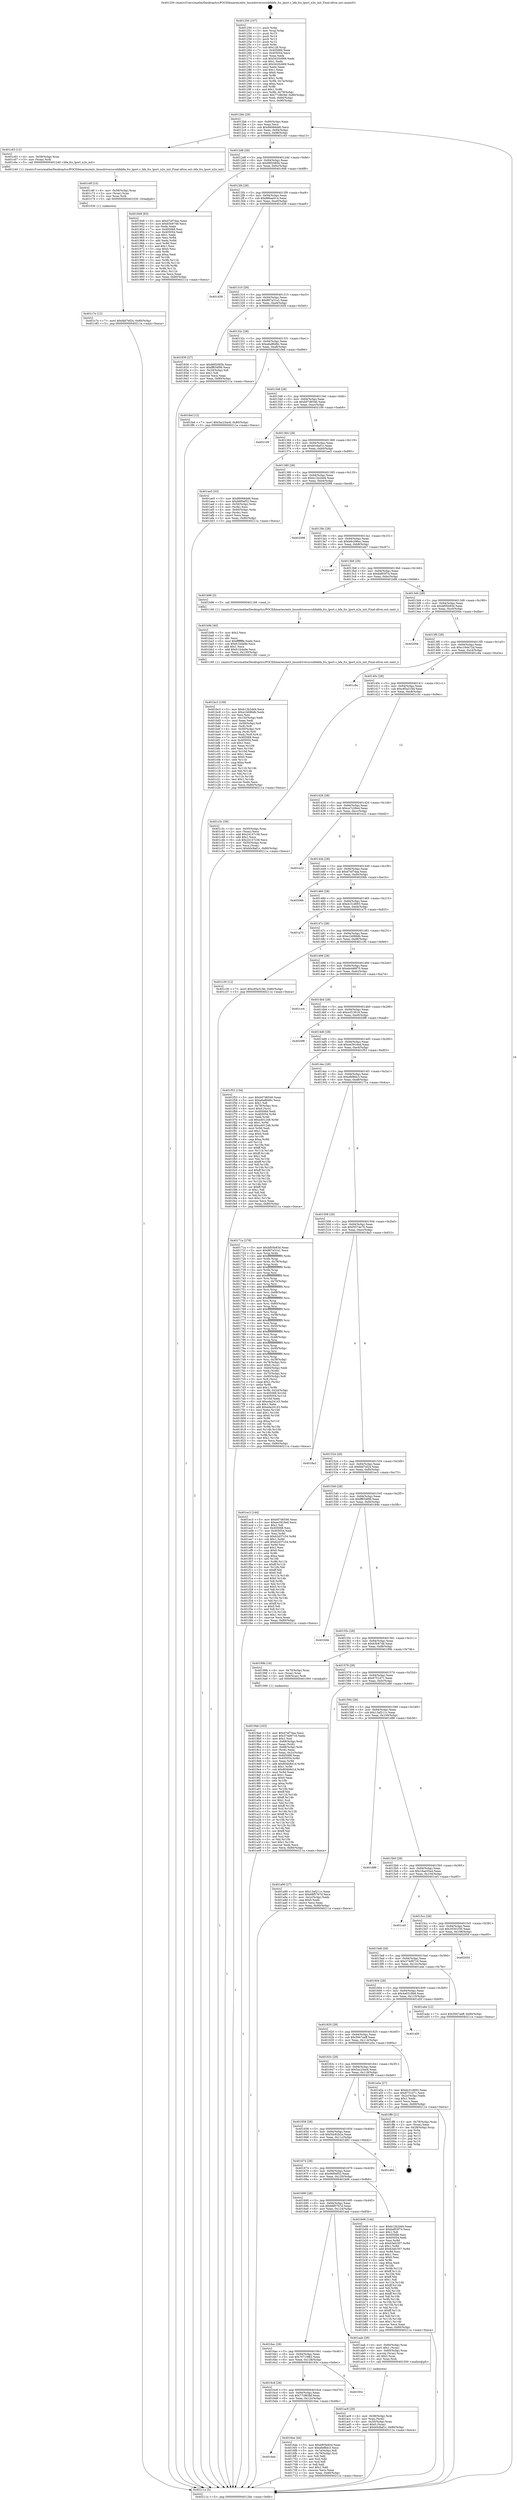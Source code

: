 digraph "0x401250" {
  label = "0x401250 (/mnt/c/Users/mathe/Desktop/tcc/POCII/binaries/extr_linuxdriversscsibfabfa_fcs_lport.c_bfa_fcs_lport_n2n_init_Final-ollvm.out::main(0))"
  labelloc = "t"
  node[shape=record]

  Entry [label="",width=0.3,height=0.3,shape=circle,fillcolor=black,style=filled]
  "0x4012bb" [label="{
     0x4012bb [29]\l
     | [instrs]\l
     &nbsp;&nbsp;0x4012bb \<+3\>: mov -0x80(%rbp),%eax\l
     &nbsp;&nbsp;0x4012be \<+2\>: mov %eax,%ecx\l
     &nbsp;&nbsp;0x4012c0 \<+6\>: sub $0x86066dd6,%ecx\l
     &nbsp;&nbsp;0x4012c6 \<+6\>: mov %eax,-0x94(%rbp)\l
     &nbsp;&nbsp;0x4012cc \<+6\>: mov %ecx,-0x98(%rbp)\l
     &nbsp;&nbsp;0x4012d2 \<+6\>: je 0000000000401c63 \<main+0xa13\>\l
  }"]
  "0x401c63" [label="{
     0x401c63 [12]\l
     | [instrs]\l
     &nbsp;&nbsp;0x401c63 \<+4\>: mov -0x58(%rbp),%rax\l
     &nbsp;&nbsp;0x401c67 \<+3\>: mov (%rax),%rdi\l
     &nbsp;&nbsp;0x401c6a \<+5\>: call 0000000000401240 \<bfa_fcs_lport_n2n_init\>\l
     | [calls]\l
     &nbsp;&nbsp;0x401240 \{1\} (/mnt/c/Users/mathe/Desktop/tcc/POCII/binaries/extr_linuxdriversscsibfabfa_fcs_lport.c_bfa_fcs_lport_n2n_init_Final-ollvm.out::bfa_fcs_lport_n2n_init)\l
  }"]
  "0x4012d8" [label="{
     0x4012d8 [28]\l
     | [instrs]\l
     &nbsp;&nbsp;0x4012d8 \<+5\>: jmp 00000000004012dd \<main+0x8d\>\l
     &nbsp;&nbsp;0x4012dd \<+6\>: mov -0x94(%rbp),%eax\l
     &nbsp;&nbsp;0x4012e3 \<+5\>: sub $0x86f2085b,%eax\l
     &nbsp;&nbsp;0x4012e8 \<+6\>: mov %eax,-0x9c(%rbp)\l
     &nbsp;&nbsp;0x4012ee \<+6\>: je 0000000000401948 \<main+0x6f8\>\l
  }"]
  Exit [label="",width=0.3,height=0.3,shape=circle,fillcolor=black,style=filled,peripheries=2]
  "0x401948" [label="{
     0x401948 [83]\l
     | [instrs]\l
     &nbsp;&nbsp;0x401948 \<+5\>: mov $0xd7ef74aa,%eax\l
     &nbsp;&nbsp;0x40194d \<+5\>: mov $0x65b9748,%ecx\l
     &nbsp;&nbsp;0x401952 \<+2\>: xor %edx,%edx\l
     &nbsp;&nbsp;0x401954 \<+7\>: mov 0x405068,%esi\l
     &nbsp;&nbsp;0x40195b \<+7\>: mov 0x405054,%edi\l
     &nbsp;&nbsp;0x401962 \<+3\>: sub $0x1,%edx\l
     &nbsp;&nbsp;0x401965 \<+3\>: mov %esi,%r8d\l
     &nbsp;&nbsp;0x401968 \<+3\>: add %edx,%r8d\l
     &nbsp;&nbsp;0x40196b \<+4\>: imul %r8d,%esi\l
     &nbsp;&nbsp;0x40196f \<+3\>: and $0x1,%esi\l
     &nbsp;&nbsp;0x401972 \<+3\>: cmp $0x0,%esi\l
     &nbsp;&nbsp;0x401975 \<+4\>: sete %r9b\l
     &nbsp;&nbsp;0x401979 \<+3\>: cmp $0xa,%edi\l
     &nbsp;&nbsp;0x40197c \<+4\>: setl %r10b\l
     &nbsp;&nbsp;0x401980 \<+3\>: mov %r9b,%r11b\l
     &nbsp;&nbsp;0x401983 \<+3\>: and %r10b,%r11b\l
     &nbsp;&nbsp;0x401986 \<+3\>: xor %r10b,%r9b\l
     &nbsp;&nbsp;0x401989 \<+3\>: or %r9b,%r11b\l
     &nbsp;&nbsp;0x40198c \<+4\>: test $0x1,%r11b\l
     &nbsp;&nbsp;0x401990 \<+3\>: cmovne %ecx,%eax\l
     &nbsp;&nbsp;0x401993 \<+3\>: mov %eax,-0x80(%rbp)\l
     &nbsp;&nbsp;0x401996 \<+5\>: jmp 000000000040211a \<main+0xeca\>\l
  }"]
  "0x4012f4" [label="{
     0x4012f4 [28]\l
     | [instrs]\l
     &nbsp;&nbsp;0x4012f4 \<+5\>: jmp 00000000004012f9 \<main+0xa9\>\l
     &nbsp;&nbsp;0x4012f9 \<+6\>: mov -0x94(%rbp),%eax\l
     &nbsp;&nbsp;0x4012ff \<+5\>: sub $0x886ae014,%eax\l
     &nbsp;&nbsp;0x401304 \<+6\>: mov %eax,-0xa0(%rbp)\l
     &nbsp;&nbsp;0x40130a \<+6\>: je 0000000000401d38 \<main+0xae8\>\l
  }"]
  "0x401c7e" [label="{
     0x401c7e [12]\l
     | [instrs]\l
     &nbsp;&nbsp;0x401c7e \<+7\>: movl $0xfdd7ef24,-0x80(%rbp)\l
     &nbsp;&nbsp;0x401c85 \<+5\>: jmp 000000000040211a \<main+0xeca\>\l
  }"]
  "0x401d38" [label="{
     0x401d38\l
  }", style=dashed]
  "0x401310" [label="{
     0x401310 [28]\l
     | [instrs]\l
     &nbsp;&nbsp;0x401310 \<+5\>: jmp 0000000000401315 \<main+0xc5\>\l
     &nbsp;&nbsp;0x401315 \<+6\>: mov -0x94(%rbp),%eax\l
     &nbsp;&nbsp;0x40131b \<+5\>: sub $0x887a31a1,%eax\l
     &nbsp;&nbsp;0x401320 \<+6\>: mov %eax,-0xa4(%rbp)\l
     &nbsp;&nbsp;0x401326 \<+6\>: je 0000000000401830 \<main+0x5e0\>\l
  }"]
  "0x401c6f" [label="{
     0x401c6f [15]\l
     | [instrs]\l
     &nbsp;&nbsp;0x401c6f \<+4\>: mov -0x58(%rbp),%rax\l
     &nbsp;&nbsp;0x401c73 \<+3\>: mov (%rax),%rax\l
     &nbsp;&nbsp;0x401c76 \<+3\>: mov %rax,%rdi\l
     &nbsp;&nbsp;0x401c79 \<+5\>: call 0000000000401030 \<free@plt\>\l
     | [calls]\l
     &nbsp;&nbsp;0x401030 \{1\} (unknown)\l
  }"]
  "0x401830" [label="{
     0x401830 [27]\l
     | [instrs]\l
     &nbsp;&nbsp;0x401830 \<+5\>: mov $0x86f2085b,%eax\l
     &nbsp;&nbsp;0x401835 \<+5\>: mov $0xff834f06,%ecx\l
     &nbsp;&nbsp;0x40183a \<+3\>: mov -0x2d(%rbp),%dl\l
     &nbsp;&nbsp;0x40183d \<+3\>: test $0x1,%dl\l
     &nbsp;&nbsp;0x401840 \<+3\>: cmovne %ecx,%eax\l
     &nbsp;&nbsp;0x401843 \<+3\>: mov %eax,-0x80(%rbp)\l
     &nbsp;&nbsp;0x401846 \<+5\>: jmp 000000000040211a \<main+0xeca\>\l
  }"]
  "0x40132c" [label="{
     0x40132c [28]\l
     | [instrs]\l
     &nbsp;&nbsp;0x40132c \<+5\>: jmp 0000000000401331 \<main+0xe1\>\l
     &nbsp;&nbsp;0x401331 \<+6\>: mov -0x94(%rbp),%eax\l
     &nbsp;&nbsp;0x401337 \<+5\>: sub $0xa6a86d6c,%eax\l
     &nbsp;&nbsp;0x40133c \<+6\>: mov %eax,-0xa8(%rbp)\l
     &nbsp;&nbsp;0x401342 \<+6\>: je 0000000000401fed \<main+0xd9d\>\l
  }"]
  "0x401bc3" [label="{
     0x401bc3 [109]\l
     | [instrs]\l
     &nbsp;&nbsp;0x401bc3 \<+5\>: mov $0xb12b2dd4,%ecx\l
     &nbsp;&nbsp;0x401bc8 \<+5\>: mov $0xe1b086db,%edx\l
     &nbsp;&nbsp;0x401bcd \<+2\>: xor %esi,%esi\l
     &nbsp;&nbsp;0x401bcf \<+6\>: mov -0x130(%rbp),%edi\l
     &nbsp;&nbsp;0x401bd5 \<+3\>: imul %eax,%edi\l
     &nbsp;&nbsp;0x401bd8 \<+4\>: mov -0x58(%rbp),%r8\l
     &nbsp;&nbsp;0x401bdc \<+3\>: mov (%r8),%r8\l
     &nbsp;&nbsp;0x401bdf \<+4\>: mov -0x50(%rbp),%r9\l
     &nbsp;&nbsp;0x401be3 \<+3\>: movslq (%r9),%r9\l
     &nbsp;&nbsp;0x401be6 \<+4\>: mov %edi,(%r8,%r9,4)\l
     &nbsp;&nbsp;0x401bea \<+7\>: mov 0x405068,%eax\l
     &nbsp;&nbsp;0x401bf1 \<+7\>: mov 0x405054,%edi\l
     &nbsp;&nbsp;0x401bf8 \<+3\>: sub $0x1,%esi\l
     &nbsp;&nbsp;0x401bfb \<+3\>: mov %eax,%r10d\l
     &nbsp;&nbsp;0x401bfe \<+3\>: add %esi,%r10d\l
     &nbsp;&nbsp;0x401c01 \<+4\>: imul %r10d,%eax\l
     &nbsp;&nbsp;0x401c05 \<+3\>: and $0x1,%eax\l
     &nbsp;&nbsp;0x401c08 \<+3\>: cmp $0x0,%eax\l
     &nbsp;&nbsp;0x401c0b \<+4\>: sete %r11b\l
     &nbsp;&nbsp;0x401c0f \<+3\>: cmp $0xa,%edi\l
     &nbsp;&nbsp;0x401c12 \<+3\>: setl %bl\l
     &nbsp;&nbsp;0x401c15 \<+3\>: mov %r11b,%r14b\l
     &nbsp;&nbsp;0x401c18 \<+3\>: and %bl,%r14b\l
     &nbsp;&nbsp;0x401c1b \<+3\>: xor %bl,%r11b\l
     &nbsp;&nbsp;0x401c1e \<+3\>: or %r11b,%r14b\l
     &nbsp;&nbsp;0x401c21 \<+4\>: test $0x1,%r14b\l
     &nbsp;&nbsp;0x401c25 \<+3\>: cmovne %edx,%ecx\l
     &nbsp;&nbsp;0x401c28 \<+3\>: mov %ecx,-0x80(%rbp)\l
     &nbsp;&nbsp;0x401c2b \<+5\>: jmp 000000000040211a \<main+0xeca\>\l
  }"]
  "0x401fed" [label="{
     0x401fed [12]\l
     | [instrs]\l
     &nbsp;&nbsp;0x401fed \<+7\>: movl $0x5ac23ac6,-0x80(%rbp)\l
     &nbsp;&nbsp;0x401ff4 \<+5\>: jmp 000000000040211a \<main+0xeca\>\l
  }"]
  "0x401348" [label="{
     0x401348 [28]\l
     | [instrs]\l
     &nbsp;&nbsp;0x401348 \<+5\>: jmp 000000000040134d \<main+0xfd\>\l
     &nbsp;&nbsp;0x40134d \<+6\>: mov -0x94(%rbp),%eax\l
     &nbsp;&nbsp;0x401353 \<+5\>: sub $0xb07d6546,%eax\l
     &nbsp;&nbsp;0x401358 \<+6\>: mov %eax,-0xac(%rbp)\l
     &nbsp;&nbsp;0x40135e \<+6\>: je 0000000000402109 \<main+0xeb9\>\l
  }"]
  "0x401b9b" [label="{
     0x401b9b [40]\l
     | [instrs]\l
     &nbsp;&nbsp;0x401b9b \<+5\>: mov $0x2,%ecx\l
     &nbsp;&nbsp;0x401ba0 \<+1\>: cltd\l
     &nbsp;&nbsp;0x401ba1 \<+2\>: idiv %ecx\l
     &nbsp;&nbsp;0x401ba3 \<+6\>: imul $0xfffffffe,%edx,%ecx\l
     &nbsp;&nbsp;0x401ba9 \<+6\>: sub $0xfc1b4a9e,%ecx\l
     &nbsp;&nbsp;0x401baf \<+3\>: add $0x1,%ecx\l
     &nbsp;&nbsp;0x401bb2 \<+6\>: add $0xfc1b4a9e,%ecx\l
     &nbsp;&nbsp;0x401bb8 \<+6\>: mov %ecx,-0x130(%rbp)\l
     &nbsp;&nbsp;0x401bbe \<+5\>: call 0000000000401160 \<next_i\>\l
     | [calls]\l
     &nbsp;&nbsp;0x401160 \{1\} (/mnt/c/Users/mathe/Desktop/tcc/POCII/binaries/extr_linuxdriversscsibfabfa_fcs_lport.c_bfa_fcs_lport_n2n_init_Final-ollvm.out::next_i)\l
  }"]
  "0x402109" [label="{
     0x402109\l
  }", style=dashed]
  "0x401364" [label="{
     0x401364 [28]\l
     | [instrs]\l
     &nbsp;&nbsp;0x401364 \<+5\>: jmp 0000000000401369 \<main+0x119\>\l
     &nbsp;&nbsp;0x401369 \<+6\>: mov -0x94(%rbp),%eax\l
     &nbsp;&nbsp;0x40136f \<+5\>: sub $0xb0c8af1c,%eax\l
     &nbsp;&nbsp;0x401374 \<+6\>: mov %eax,-0xb0(%rbp)\l
     &nbsp;&nbsp;0x40137a \<+6\>: je 0000000000401ae5 \<main+0x895\>\l
  }"]
  "0x401ac8" [label="{
     0x401ac8 [29]\l
     | [instrs]\l
     &nbsp;&nbsp;0x401ac8 \<+4\>: mov -0x58(%rbp),%rdi\l
     &nbsp;&nbsp;0x401acc \<+3\>: mov %rax,(%rdi)\l
     &nbsp;&nbsp;0x401acf \<+4\>: mov -0x50(%rbp),%rax\l
     &nbsp;&nbsp;0x401ad3 \<+6\>: movl $0x0,(%rax)\l
     &nbsp;&nbsp;0x401ad9 \<+7\>: movl $0xb0c8af1c,-0x80(%rbp)\l
     &nbsp;&nbsp;0x401ae0 \<+5\>: jmp 000000000040211a \<main+0xeca\>\l
  }"]
  "0x401ae5" [label="{
     0x401ae5 [33]\l
     | [instrs]\l
     &nbsp;&nbsp;0x401ae5 \<+5\>: mov $0x86066dd6,%eax\l
     &nbsp;&nbsp;0x401aea \<+5\>: mov $0x66f0ef52,%ecx\l
     &nbsp;&nbsp;0x401aef \<+4\>: mov -0x50(%rbp),%rdx\l
     &nbsp;&nbsp;0x401af3 \<+2\>: mov (%rdx),%esi\l
     &nbsp;&nbsp;0x401af5 \<+4\>: mov -0x60(%rbp),%rdx\l
     &nbsp;&nbsp;0x401af9 \<+2\>: cmp (%rdx),%esi\l
     &nbsp;&nbsp;0x401afb \<+3\>: cmovl %ecx,%eax\l
     &nbsp;&nbsp;0x401afe \<+3\>: mov %eax,-0x80(%rbp)\l
     &nbsp;&nbsp;0x401b01 \<+5\>: jmp 000000000040211a \<main+0xeca\>\l
  }"]
  "0x401380" [label="{
     0x401380 [28]\l
     | [instrs]\l
     &nbsp;&nbsp;0x401380 \<+5\>: jmp 0000000000401385 \<main+0x135\>\l
     &nbsp;&nbsp;0x401385 \<+6\>: mov -0x94(%rbp),%eax\l
     &nbsp;&nbsp;0x40138b \<+5\>: sub $0xb12b2dd4,%eax\l
     &nbsp;&nbsp;0x401390 \<+6\>: mov %eax,-0xb4(%rbp)\l
     &nbsp;&nbsp;0x401396 \<+6\>: je 0000000000402098 \<main+0xe48\>\l
  }"]
  "0x4019ab" [label="{
     0x4019ab [163]\l
     | [instrs]\l
     &nbsp;&nbsp;0x4019ab \<+5\>: mov $0xd7ef74aa,%ecx\l
     &nbsp;&nbsp;0x4019b0 \<+5\>: mov $0x374d9716,%edx\l
     &nbsp;&nbsp;0x4019b5 \<+3\>: mov $0x1,%sil\l
     &nbsp;&nbsp;0x4019b8 \<+4\>: mov -0x68(%rbp),%rdi\l
     &nbsp;&nbsp;0x4019bc \<+2\>: mov %eax,(%rdi)\l
     &nbsp;&nbsp;0x4019be \<+4\>: mov -0x68(%rbp),%rdi\l
     &nbsp;&nbsp;0x4019c2 \<+2\>: mov (%rdi),%eax\l
     &nbsp;&nbsp;0x4019c4 \<+3\>: mov %eax,-0x2c(%rbp)\l
     &nbsp;&nbsp;0x4019c7 \<+7\>: mov 0x405068,%eax\l
     &nbsp;&nbsp;0x4019ce \<+8\>: mov 0x405054,%r8d\l
     &nbsp;&nbsp;0x4019d6 \<+3\>: mov %eax,%r9d\l
     &nbsp;&nbsp;0x4019d9 \<+7\>: add $0x804b841d,%r9d\l
     &nbsp;&nbsp;0x4019e0 \<+4\>: sub $0x1,%r9d\l
     &nbsp;&nbsp;0x4019e4 \<+7\>: sub $0x804b841d,%r9d\l
     &nbsp;&nbsp;0x4019eb \<+4\>: imul %r9d,%eax\l
     &nbsp;&nbsp;0x4019ef \<+3\>: and $0x1,%eax\l
     &nbsp;&nbsp;0x4019f2 \<+3\>: cmp $0x0,%eax\l
     &nbsp;&nbsp;0x4019f5 \<+4\>: sete %r10b\l
     &nbsp;&nbsp;0x4019f9 \<+4\>: cmp $0xa,%r8d\l
     &nbsp;&nbsp;0x4019fd \<+4\>: setl %r11b\l
     &nbsp;&nbsp;0x401a01 \<+3\>: mov %r10b,%bl\l
     &nbsp;&nbsp;0x401a04 \<+3\>: xor $0xff,%bl\l
     &nbsp;&nbsp;0x401a07 \<+3\>: mov %r11b,%r14b\l
     &nbsp;&nbsp;0x401a0a \<+4\>: xor $0xff,%r14b\l
     &nbsp;&nbsp;0x401a0e \<+4\>: xor $0x1,%sil\l
     &nbsp;&nbsp;0x401a12 \<+3\>: mov %bl,%r15b\l
     &nbsp;&nbsp;0x401a15 \<+4\>: and $0xff,%r15b\l
     &nbsp;&nbsp;0x401a19 \<+3\>: and %sil,%r10b\l
     &nbsp;&nbsp;0x401a1c \<+3\>: mov %r14b,%r12b\l
     &nbsp;&nbsp;0x401a1f \<+4\>: and $0xff,%r12b\l
     &nbsp;&nbsp;0x401a23 \<+3\>: and %sil,%r11b\l
     &nbsp;&nbsp;0x401a26 \<+3\>: or %r10b,%r15b\l
     &nbsp;&nbsp;0x401a29 \<+3\>: or %r11b,%r12b\l
     &nbsp;&nbsp;0x401a2c \<+3\>: xor %r12b,%r15b\l
     &nbsp;&nbsp;0x401a2f \<+3\>: or %r14b,%bl\l
     &nbsp;&nbsp;0x401a32 \<+3\>: xor $0xff,%bl\l
     &nbsp;&nbsp;0x401a35 \<+4\>: or $0x1,%sil\l
     &nbsp;&nbsp;0x401a39 \<+3\>: and %sil,%bl\l
     &nbsp;&nbsp;0x401a3c \<+3\>: or %bl,%r15b\l
     &nbsp;&nbsp;0x401a3f \<+4\>: test $0x1,%r15b\l
     &nbsp;&nbsp;0x401a43 \<+3\>: cmovne %edx,%ecx\l
     &nbsp;&nbsp;0x401a46 \<+3\>: mov %ecx,-0x80(%rbp)\l
     &nbsp;&nbsp;0x401a49 \<+5\>: jmp 000000000040211a \<main+0xeca\>\l
  }"]
  "0x402098" [label="{
     0x402098\l
  }", style=dashed]
  "0x40139c" [label="{
     0x40139c [28]\l
     | [instrs]\l
     &nbsp;&nbsp;0x40139c \<+5\>: jmp 00000000004013a1 \<main+0x151\>\l
     &nbsp;&nbsp;0x4013a1 \<+6\>: mov -0x94(%rbp),%eax\l
     &nbsp;&nbsp;0x4013a7 \<+5\>: sub $0xb8c296ec,%eax\l
     &nbsp;&nbsp;0x4013ac \<+6\>: mov %eax,-0xb8(%rbp)\l
     &nbsp;&nbsp;0x4013b2 \<+6\>: je 0000000000401eb7 \<main+0xc67\>\l
  }"]
  "0x401250" [label="{
     0x401250 [107]\l
     | [instrs]\l
     &nbsp;&nbsp;0x401250 \<+1\>: push %rbp\l
     &nbsp;&nbsp;0x401251 \<+3\>: mov %rsp,%rbp\l
     &nbsp;&nbsp;0x401254 \<+2\>: push %r15\l
     &nbsp;&nbsp;0x401256 \<+2\>: push %r14\l
     &nbsp;&nbsp;0x401258 \<+2\>: push %r13\l
     &nbsp;&nbsp;0x40125a \<+2\>: push %r12\l
     &nbsp;&nbsp;0x40125c \<+1\>: push %rbx\l
     &nbsp;&nbsp;0x40125d \<+7\>: sub $0x128,%rsp\l
     &nbsp;&nbsp;0x401264 \<+7\>: mov 0x405068,%eax\l
     &nbsp;&nbsp;0x40126b \<+7\>: mov 0x405054,%ecx\l
     &nbsp;&nbsp;0x401272 \<+2\>: mov %eax,%edx\l
     &nbsp;&nbsp;0x401274 \<+6\>: sub $0x5420c669,%edx\l
     &nbsp;&nbsp;0x40127a \<+3\>: sub $0x1,%edx\l
     &nbsp;&nbsp;0x40127d \<+6\>: add $0x5420c669,%edx\l
     &nbsp;&nbsp;0x401283 \<+3\>: imul %edx,%eax\l
     &nbsp;&nbsp;0x401286 \<+3\>: and $0x1,%eax\l
     &nbsp;&nbsp;0x401289 \<+3\>: cmp $0x0,%eax\l
     &nbsp;&nbsp;0x40128c \<+4\>: sete %r8b\l
     &nbsp;&nbsp;0x401290 \<+4\>: and $0x1,%r8b\l
     &nbsp;&nbsp;0x401294 \<+4\>: mov %r8b,-0x7a(%rbp)\l
     &nbsp;&nbsp;0x401298 \<+3\>: cmp $0xa,%ecx\l
     &nbsp;&nbsp;0x40129b \<+4\>: setl %r8b\l
     &nbsp;&nbsp;0x40129f \<+4\>: and $0x1,%r8b\l
     &nbsp;&nbsp;0x4012a3 \<+4\>: mov %r8b,-0x79(%rbp)\l
     &nbsp;&nbsp;0x4012a7 \<+7\>: movl $0x77c863bf,-0x80(%rbp)\l
     &nbsp;&nbsp;0x4012ae \<+6\>: mov %edi,-0x84(%rbp)\l
     &nbsp;&nbsp;0x4012b4 \<+7\>: mov %rsi,-0x90(%rbp)\l
  }"]
  "0x401eb7" [label="{
     0x401eb7\l
  }", style=dashed]
  "0x4013b8" [label="{
     0x4013b8 [28]\l
     | [instrs]\l
     &nbsp;&nbsp;0x4013b8 \<+5\>: jmp 00000000004013bd \<main+0x16d\>\l
     &nbsp;&nbsp;0x4013bd \<+6\>: mov -0x94(%rbp),%eax\l
     &nbsp;&nbsp;0x4013c3 \<+5\>: sub $0xbaf03f74,%eax\l
     &nbsp;&nbsp;0x4013c8 \<+6\>: mov %eax,-0xbc(%rbp)\l
     &nbsp;&nbsp;0x4013ce \<+6\>: je 0000000000401b96 \<main+0x946\>\l
  }"]
  "0x40211a" [label="{
     0x40211a [5]\l
     | [instrs]\l
     &nbsp;&nbsp;0x40211a \<+5\>: jmp 00000000004012bb \<main+0x6b\>\l
  }"]
  "0x401b96" [label="{
     0x401b96 [5]\l
     | [instrs]\l
     &nbsp;&nbsp;0x401b96 \<+5\>: call 0000000000401160 \<next_i\>\l
     | [calls]\l
     &nbsp;&nbsp;0x401160 \{1\} (/mnt/c/Users/mathe/Desktop/tcc/POCII/binaries/extr_linuxdriversscsibfabfa_fcs_lport.c_bfa_fcs_lport_n2n_init_Final-ollvm.out::next_i)\l
  }"]
  "0x4013d4" [label="{
     0x4013d4 [28]\l
     | [instrs]\l
     &nbsp;&nbsp;0x4013d4 \<+5\>: jmp 00000000004013d9 \<main+0x189\>\l
     &nbsp;&nbsp;0x4013d9 \<+6\>: mov -0x94(%rbp),%eax\l
     &nbsp;&nbsp;0x4013df \<+5\>: sub $0xbf05b83d,%eax\l
     &nbsp;&nbsp;0x4013e4 \<+6\>: mov %eax,-0xc0(%rbp)\l
     &nbsp;&nbsp;0x4013ea \<+6\>: je 000000000040200e \<main+0xdbe\>\l
  }"]
  "0x4016e4" [label="{
     0x4016e4\l
  }", style=dashed]
  "0x40200e" [label="{
     0x40200e\l
  }", style=dashed]
  "0x4013f0" [label="{
     0x4013f0 [28]\l
     | [instrs]\l
     &nbsp;&nbsp;0x4013f0 \<+5\>: jmp 00000000004013f5 \<main+0x1a5\>\l
     &nbsp;&nbsp;0x4013f5 \<+6\>: mov -0x94(%rbp),%eax\l
     &nbsp;&nbsp;0x4013fb \<+5\>: sub $0xc194e72d,%eax\l
     &nbsp;&nbsp;0x401400 \<+6\>: mov %eax,-0xc4(%rbp)\l
     &nbsp;&nbsp;0x401406 \<+6\>: je 0000000000401c8a \<main+0xa3a\>\l
  }"]
  "0x4016ee" [label="{
     0x4016ee [44]\l
     | [instrs]\l
     &nbsp;&nbsp;0x4016ee \<+5\>: mov $0xbf05b83d,%eax\l
     &nbsp;&nbsp;0x4016f3 \<+5\>: mov $0xefef8dc3,%ecx\l
     &nbsp;&nbsp;0x4016f8 \<+3\>: mov -0x7a(%rbp),%dl\l
     &nbsp;&nbsp;0x4016fb \<+4\>: mov -0x79(%rbp),%sil\l
     &nbsp;&nbsp;0x4016ff \<+3\>: mov %dl,%dil\l
     &nbsp;&nbsp;0x401702 \<+3\>: and %sil,%dil\l
     &nbsp;&nbsp;0x401705 \<+3\>: xor %sil,%dl\l
     &nbsp;&nbsp;0x401708 \<+3\>: or %dl,%dil\l
     &nbsp;&nbsp;0x40170b \<+4\>: test $0x1,%dil\l
     &nbsp;&nbsp;0x40170f \<+3\>: cmovne %ecx,%eax\l
     &nbsp;&nbsp;0x401712 \<+3\>: mov %eax,-0x80(%rbp)\l
     &nbsp;&nbsp;0x401715 \<+5\>: jmp 000000000040211a \<main+0xeca\>\l
  }"]
  "0x401c8a" [label="{
     0x401c8a\l
  }", style=dashed]
  "0x40140c" [label="{
     0x40140c [28]\l
     | [instrs]\l
     &nbsp;&nbsp;0x40140c \<+5\>: jmp 0000000000401411 \<main+0x1c1\>\l
     &nbsp;&nbsp;0x401411 \<+6\>: mov -0x94(%rbp),%eax\l
     &nbsp;&nbsp;0x401417 \<+5\>: sub $0xc85a319d,%eax\l
     &nbsp;&nbsp;0x40141c \<+6\>: mov %eax,-0xc8(%rbp)\l
     &nbsp;&nbsp;0x401422 \<+6\>: je 0000000000401c3c \<main+0x9ec\>\l
  }"]
  "0x4016c8" [label="{
     0x4016c8 [28]\l
     | [instrs]\l
     &nbsp;&nbsp;0x4016c8 \<+5\>: jmp 00000000004016cd \<main+0x47d\>\l
     &nbsp;&nbsp;0x4016cd \<+6\>: mov -0x94(%rbp),%eax\l
     &nbsp;&nbsp;0x4016d3 \<+5\>: sub $0x77c863bf,%eax\l
     &nbsp;&nbsp;0x4016d8 \<+6\>: mov %eax,-0x12c(%rbp)\l
     &nbsp;&nbsp;0x4016de \<+6\>: je 00000000004016ee \<main+0x49e\>\l
  }"]
  "0x401c3c" [label="{
     0x401c3c [39]\l
     | [instrs]\l
     &nbsp;&nbsp;0x401c3c \<+4\>: mov -0x50(%rbp),%rax\l
     &nbsp;&nbsp;0x401c40 \<+2\>: mov (%rax),%ecx\l
     &nbsp;&nbsp;0x401c42 \<+6\>: add $0x24147c38,%ecx\l
     &nbsp;&nbsp;0x401c48 \<+3\>: add $0x1,%ecx\l
     &nbsp;&nbsp;0x401c4b \<+6\>: sub $0x24147c38,%ecx\l
     &nbsp;&nbsp;0x401c51 \<+4\>: mov -0x50(%rbp),%rax\l
     &nbsp;&nbsp;0x401c55 \<+2\>: mov %ecx,(%rax)\l
     &nbsp;&nbsp;0x401c57 \<+7\>: movl $0xb0c8af1c,-0x80(%rbp)\l
     &nbsp;&nbsp;0x401c5e \<+5\>: jmp 000000000040211a \<main+0xeca\>\l
  }"]
  "0x401428" [label="{
     0x401428 [28]\l
     | [instrs]\l
     &nbsp;&nbsp;0x401428 \<+5\>: jmp 000000000040142d \<main+0x1dd\>\l
     &nbsp;&nbsp;0x40142d \<+6\>: mov -0x94(%rbp),%eax\l
     &nbsp;&nbsp;0x401433 \<+5\>: sub $0xce7c28e4,%eax\l
     &nbsp;&nbsp;0x401438 \<+6\>: mov %eax,-0xcc(%rbp)\l
     &nbsp;&nbsp;0x40143e \<+6\>: je 0000000000401e22 \<main+0xbd2\>\l
  }"]
  "0x40193c" [label="{
     0x40193c\l
  }", style=dashed]
  "0x401e22" [label="{
     0x401e22\l
  }", style=dashed]
  "0x401444" [label="{
     0x401444 [28]\l
     | [instrs]\l
     &nbsp;&nbsp;0x401444 \<+5\>: jmp 0000000000401449 \<main+0x1f9\>\l
     &nbsp;&nbsp;0x401449 \<+6\>: mov -0x94(%rbp),%eax\l
     &nbsp;&nbsp;0x40144f \<+5\>: sub $0xd7ef74aa,%eax\l
     &nbsp;&nbsp;0x401454 \<+6\>: mov %eax,-0xd0(%rbp)\l
     &nbsp;&nbsp;0x40145a \<+6\>: je 000000000040206b \<main+0xe1b\>\l
  }"]
  "0x4016ac" [label="{
     0x4016ac [28]\l
     | [instrs]\l
     &nbsp;&nbsp;0x4016ac \<+5\>: jmp 00000000004016b1 \<main+0x461\>\l
     &nbsp;&nbsp;0x4016b1 \<+6\>: mov -0x94(%rbp),%eax\l
     &nbsp;&nbsp;0x4016b7 \<+5\>: sub $0x70710f82,%eax\l
     &nbsp;&nbsp;0x4016bc \<+6\>: mov %eax,-0x128(%rbp)\l
     &nbsp;&nbsp;0x4016c2 \<+6\>: je 000000000040193c \<main+0x6ec\>\l
  }"]
  "0x40206b" [label="{
     0x40206b\l
  }", style=dashed]
  "0x401460" [label="{
     0x401460 [28]\l
     | [instrs]\l
     &nbsp;&nbsp;0x401460 \<+5\>: jmp 0000000000401465 \<main+0x215\>\l
     &nbsp;&nbsp;0x401465 \<+6\>: mov -0x94(%rbp),%eax\l
     &nbsp;&nbsp;0x40146b \<+5\>: sub $0xdc31d693,%eax\l
     &nbsp;&nbsp;0x401470 \<+6\>: mov %eax,-0xd4(%rbp)\l
     &nbsp;&nbsp;0x401476 \<+6\>: je 0000000000401a75 \<main+0x825\>\l
  }"]
  "0x401aab" [label="{
     0x401aab [29]\l
     | [instrs]\l
     &nbsp;&nbsp;0x401aab \<+4\>: mov -0x60(%rbp),%rax\l
     &nbsp;&nbsp;0x401aaf \<+6\>: movl $0x1,(%rax)\l
     &nbsp;&nbsp;0x401ab5 \<+4\>: mov -0x60(%rbp),%rax\l
     &nbsp;&nbsp;0x401ab9 \<+3\>: movslq (%rax),%rax\l
     &nbsp;&nbsp;0x401abc \<+4\>: shl $0x2,%rax\l
     &nbsp;&nbsp;0x401ac0 \<+3\>: mov %rax,%rdi\l
     &nbsp;&nbsp;0x401ac3 \<+5\>: call 0000000000401050 \<malloc@plt\>\l
     | [calls]\l
     &nbsp;&nbsp;0x401050 \{1\} (unknown)\l
  }"]
  "0x401a75" [label="{
     0x401a75\l
  }", style=dashed]
  "0x40147c" [label="{
     0x40147c [28]\l
     | [instrs]\l
     &nbsp;&nbsp;0x40147c \<+5\>: jmp 0000000000401481 \<main+0x231\>\l
     &nbsp;&nbsp;0x401481 \<+6\>: mov -0x94(%rbp),%eax\l
     &nbsp;&nbsp;0x401487 \<+5\>: sub $0xe1b086db,%eax\l
     &nbsp;&nbsp;0x40148c \<+6\>: mov %eax,-0xd8(%rbp)\l
     &nbsp;&nbsp;0x401492 \<+6\>: je 0000000000401c30 \<main+0x9e0\>\l
  }"]
  "0x401690" [label="{
     0x401690 [28]\l
     | [instrs]\l
     &nbsp;&nbsp;0x401690 \<+5\>: jmp 0000000000401695 \<main+0x445\>\l
     &nbsp;&nbsp;0x401695 \<+6\>: mov -0x94(%rbp),%eax\l
     &nbsp;&nbsp;0x40169b \<+5\>: sub $0x68f5767d,%eax\l
     &nbsp;&nbsp;0x4016a0 \<+6\>: mov %eax,-0x124(%rbp)\l
     &nbsp;&nbsp;0x4016a6 \<+6\>: je 0000000000401aab \<main+0x85b\>\l
  }"]
  "0x401c30" [label="{
     0x401c30 [12]\l
     | [instrs]\l
     &nbsp;&nbsp;0x401c30 \<+7\>: movl $0xc85a319d,-0x80(%rbp)\l
     &nbsp;&nbsp;0x401c37 \<+5\>: jmp 000000000040211a \<main+0xeca\>\l
  }"]
  "0x401498" [label="{
     0x401498 [28]\l
     | [instrs]\l
     &nbsp;&nbsp;0x401498 \<+5\>: jmp 000000000040149d \<main+0x24d\>\l
     &nbsp;&nbsp;0x40149d \<+6\>: mov -0x94(%rbp),%eax\l
     &nbsp;&nbsp;0x4014a3 \<+5\>: sub $0xeb446870,%eax\l
     &nbsp;&nbsp;0x4014a8 \<+6\>: mov %eax,-0xdc(%rbp)\l
     &nbsp;&nbsp;0x4014ae \<+6\>: je 0000000000401cc4 \<main+0xa74\>\l
  }"]
  "0x401b06" [label="{
     0x401b06 [144]\l
     | [instrs]\l
     &nbsp;&nbsp;0x401b06 \<+5\>: mov $0xb12b2dd4,%eax\l
     &nbsp;&nbsp;0x401b0b \<+5\>: mov $0xbaf03f74,%ecx\l
     &nbsp;&nbsp;0x401b10 \<+2\>: mov $0x1,%dl\l
     &nbsp;&nbsp;0x401b12 \<+7\>: mov 0x405068,%esi\l
     &nbsp;&nbsp;0x401b19 \<+7\>: mov 0x405054,%edi\l
     &nbsp;&nbsp;0x401b20 \<+3\>: mov %esi,%r8d\l
     &nbsp;&nbsp;0x401b23 \<+7\>: sub $0x63afc307,%r8d\l
     &nbsp;&nbsp;0x401b2a \<+4\>: sub $0x1,%r8d\l
     &nbsp;&nbsp;0x401b2e \<+7\>: add $0x63afc307,%r8d\l
     &nbsp;&nbsp;0x401b35 \<+4\>: imul %r8d,%esi\l
     &nbsp;&nbsp;0x401b39 \<+3\>: and $0x1,%esi\l
     &nbsp;&nbsp;0x401b3c \<+3\>: cmp $0x0,%esi\l
     &nbsp;&nbsp;0x401b3f \<+4\>: sete %r9b\l
     &nbsp;&nbsp;0x401b43 \<+3\>: cmp $0xa,%edi\l
     &nbsp;&nbsp;0x401b46 \<+4\>: setl %r10b\l
     &nbsp;&nbsp;0x401b4a \<+3\>: mov %r9b,%r11b\l
     &nbsp;&nbsp;0x401b4d \<+4\>: xor $0xff,%r11b\l
     &nbsp;&nbsp;0x401b51 \<+3\>: mov %r10b,%bl\l
     &nbsp;&nbsp;0x401b54 \<+3\>: xor $0xff,%bl\l
     &nbsp;&nbsp;0x401b57 \<+3\>: xor $0x1,%dl\l
     &nbsp;&nbsp;0x401b5a \<+3\>: mov %r11b,%r14b\l
     &nbsp;&nbsp;0x401b5d \<+4\>: and $0xff,%r14b\l
     &nbsp;&nbsp;0x401b61 \<+3\>: and %dl,%r9b\l
     &nbsp;&nbsp;0x401b64 \<+3\>: mov %bl,%r15b\l
     &nbsp;&nbsp;0x401b67 \<+4\>: and $0xff,%r15b\l
     &nbsp;&nbsp;0x401b6b \<+3\>: and %dl,%r10b\l
     &nbsp;&nbsp;0x401b6e \<+3\>: or %r9b,%r14b\l
     &nbsp;&nbsp;0x401b71 \<+3\>: or %r10b,%r15b\l
     &nbsp;&nbsp;0x401b74 \<+3\>: xor %r15b,%r14b\l
     &nbsp;&nbsp;0x401b77 \<+3\>: or %bl,%r11b\l
     &nbsp;&nbsp;0x401b7a \<+4\>: xor $0xff,%r11b\l
     &nbsp;&nbsp;0x401b7e \<+3\>: or $0x1,%dl\l
     &nbsp;&nbsp;0x401b81 \<+3\>: and %dl,%r11b\l
     &nbsp;&nbsp;0x401b84 \<+3\>: or %r11b,%r14b\l
     &nbsp;&nbsp;0x401b87 \<+4\>: test $0x1,%r14b\l
     &nbsp;&nbsp;0x401b8b \<+3\>: cmovne %ecx,%eax\l
     &nbsp;&nbsp;0x401b8e \<+3\>: mov %eax,-0x80(%rbp)\l
     &nbsp;&nbsp;0x401b91 \<+5\>: jmp 000000000040211a \<main+0xeca\>\l
  }"]
  "0x401cc4" [label="{
     0x401cc4\l
  }", style=dashed]
  "0x4014b4" [label="{
     0x4014b4 [28]\l
     | [instrs]\l
     &nbsp;&nbsp;0x4014b4 \<+5\>: jmp 00000000004014b9 \<main+0x269\>\l
     &nbsp;&nbsp;0x4014b9 \<+6\>: mov -0x94(%rbp),%eax\l
     &nbsp;&nbsp;0x4014bf \<+5\>: sub $0xecf13618,%eax\l
     &nbsp;&nbsp;0x4014c4 \<+6\>: mov %eax,-0xe0(%rbp)\l
     &nbsp;&nbsp;0x4014ca \<+6\>: je 00000000004020f8 \<main+0xea8\>\l
  }"]
  "0x401674" [label="{
     0x401674 [28]\l
     | [instrs]\l
     &nbsp;&nbsp;0x401674 \<+5\>: jmp 0000000000401679 \<main+0x429\>\l
     &nbsp;&nbsp;0x401679 \<+6\>: mov -0x94(%rbp),%eax\l
     &nbsp;&nbsp;0x40167f \<+5\>: sub $0x66f0ef52,%eax\l
     &nbsp;&nbsp;0x401684 \<+6\>: mov %eax,-0x120(%rbp)\l
     &nbsp;&nbsp;0x40168a \<+6\>: je 0000000000401b06 \<main+0x8b6\>\l
  }"]
  "0x4020f8" [label="{
     0x4020f8\l
  }", style=dashed]
  "0x4014d0" [label="{
     0x4014d0 [28]\l
     | [instrs]\l
     &nbsp;&nbsp;0x4014d0 \<+5\>: jmp 00000000004014d5 \<main+0x285\>\l
     &nbsp;&nbsp;0x4014d5 \<+6\>: mov -0x94(%rbp),%eax\l
     &nbsp;&nbsp;0x4014db \<+5\>: sub $0xee3916ed,%eax\l
     &nbsp;&nbsp;0x4014e0 \<+6\>: mov %eax,-0xe4(%rbp)\l
     &nbsp;&nbsp;0x4014e6 \<+6\>: je 0000000000401f53 \<main+0xd03\>\l
  }"]
  "0x401d92" [label="{
     0x401d92\l
  }", style=dashed]
  "0x401f53" [label="{
     0x401f53 [154]\l
     | [instrs]\l
     &nbsp;&nbsp;0x401f53 \<+5\>: mov $0xb07d6546,%eax\l
     &nbsp;&nbsp;0x401f58 \<+5\>: mov $0xa6a86d6c,%ecx\l
     &nbsp;&nbsp;0x401f5d \<+2\>: mov $0x1,%dl\l
     &nbsp;&nbsp;0x401f5f \<+4\>: mov -0x78(%rbp),%rsi\l
     &nbsp;&nbsp;0x401f63 \<+6\>: movl $0x0,(%rsi)\l
     &nbsp;&nbsp;0x401f69 \<+7\>: mov 0x405068,%edi\l
     &nbsp;&nbsp;0x401f70 \<+8\>: mov 0x405054,%r8d\l
     &nbsp;&nbsp;0x401f78 \<+3\>: mov %edi,%r9d\l
     &nbsp;&nbsp;0x401f7b \<+7\>: sub $0xa401248,%r9d\l
     &nbsp;&nbsp;0x401f82 \<+4\>: sub $0x1,%r9d\l
     &nbsp;&nbsp;0x401f86 \<+7\>: add $0xa401248,%r9d\l
     &nbsp;&nbsp;0x401f8d \<+4\>: imul %r9d,%edi\l
     &nbsp;&nbsp;0x401f91 \<+3\>: and $0x1,%edi\l
     &nbsp;&nbsp;0x401f94 \<+3\>: cmp $0x0,%edi\l
     &nbsp;&nbsp;0x401f97 \<+4\>: sete %r10b\l
     &nbsp;&nbsp;0x401f9b \<+4\>: cmp $0xa,%r8d\l
     &nbsp;&nbsp;0x401f9f \<+4\>: setl %r11b\l
     &nbsp;&nbsp;0x401fa3 \<+3\>: mov %r10b,%bl\l
     &nbsp;&nbsp;0x401fa6 \<+3\>: xor $0xff,%bl\l
     &nbsp;&nbsp;0x401fa9 \<+3\>: mov %r11b,%r14b\l
     &nbsp;&nbsp;0x401fac \<+4\>: xor $0xff,%r14b\l
     &nbsp;&nbsp;0x401fb0 \<+3\>: xor $0x1,%dl\l
     &nbsp;&nbsp;0x401fb3 \<+3\>: mov %bl,%r15b\l
     &nbsp;&nbsp;0x401fb6 \<+4\>: and $0xff,%r15b\l
     &nbsp;&nbsp;0x401fba \<+3\>: and %dl,%r10b\l
     &nbsp;&nbsp;0x401fbd \<+3\>: mov %r14b,%r12b\l
     &nbsp;&nbsp;0x401fc0 \<+4\>: and $0xff,%r12b\l
     &nbsp;&nbsp;0x401fc4 \<+3\>: and %dl,%r11b\l
     &nbsp;&nbsp;0x401fc7 \<+3\>: or %r10b,%r15b\l
     &nbsp;&nbsp;0x401fca \<+3\>: or %r11b,%r12b\l
     &nbsp;&nbsp;0x401fcd \<+3\>: xor %r12b,%r15b\l
     &nbsp;&nbsp;0x401fd0 \<+3\>: or %r14b,%bl\l
     &nbsp;&nbsp;0x401fd3 \<+3\>: xor $0xff,%bl\l
     &nbsp;&nbsp;0x401fd6 \<+3\>: or $0x1,%dl\l
     &nbsp;&nbsp;0x401fd9 \<+2\>: and %dl,%bl\l
     &nbsp;&nbsp;0x401fdb \<+3\>: or %bl,%r15b\l
     &nbsp;&nbsp;0x401fde \<+4\>: test $0x1,%r15b\l
     &nbsp;&nbsp;0x401fe2 \<+3\>: cmovne %ecx,%eax\l
     &nbsp;&nbsp;0x401fe5 \<+3\>: mov %eax,-0x80(%rbp)\l
     &nbsp;&nbsp;0x401fe8 \<+5\>: jmp 000000000040211a \<main+0xeca\>\l
  }"]
  "0x4014ec" [label="{
     0x4014ec [28]\l
     | [instrs]\l
     &nbsp;&nbsp;0x4014ec \<+5\>: jmp 00000000004014f1 \<main+0x2a1\>\l
     &nbsp;&nbsp;0x4014f1 \<+6\>: mov -0x94(%rbp),%eax\l
     &nbsp;&nbsp;0x4014f7 \<+5\>: sub $0xefef8dc3,%eax\l
     &nbsp;&nbsp;0x4014fc \<+6\>: mov %eax,-0xe8(%rbp)\l
     &nbsp;&nbsp;0x401502 \<+6\>: je 000000000040171a \<main+0x4ca\>\l
  }"]
  "0x401658" [label="{
     0x401658 [28]\l
     | [instrs]\l
     &nbsp;&nbsp;0x401658 \<+5\>: jmp 000000000040165d \<main+0x40d\>\l
     &nbsp;&nbsp;0x40165d \<+6\>: mov -0x94(%rbp),%eax\l
     &nbsp;&nbsp;0x401663 \<+5\>: sub $0x5dc82b2a,%eax\l
     &nbsp;&nbsp;0x401668 \<+6\>: mov %eax,-0x11c(%rbp)\l
     &nbsp;&nbsp;0x40166e \<+6\>: je 0000000000401d92 \<main+0xb42\>\l
  }"]
  "0x40171a" [label="{
     0x40171a [278]\l
     | [instrs]\l
     &nbsp;&nbsp;0x40171a \<+5\>: mov $0xbf05b83d,%eax\l
     &nbsp;&nbsp;0x40171f \<+5\>: mov $0x887a31a1,%ecx\l
     &nbsp;&nbsp;0x401724 \<+3\>: mov %rsp,%rdx\l
     &nbsp;&nbsp;0x401727 \<+4\>: add $0xfffffffffffffff0,%rdx\l
     &nbsp;&nbsp;0x40172b \<+3\>: mov %rdx,%rsp\l
     &nbsp;&nbsp;0x40172e \<+4\>: mov %rdx,-0x78(%rbp)\l
     &nbsp;&nbsp;0x401732 \<+3\>: mov %rsp,%rdx\l
     &nbsp;&nbsp;0x401735 \<+4\>: add $0xfffffffffffffff0,%rdx\l
     &nbsp;&nbsp;0x401739 \<+3\>: mov %rdx,%rsp\l
     &nbsp;&nbsp;0x40173c \<+3\>: mov %rsp,%rsi\l
     &nbsp;&nbsp;0x40173f \<+4\>: add $0xfffffffffffffff0,%rsi\l
     &nbsp;&nbsp;0x401743 \<+3\>: mov %rsi,%rsp\l
     &nbsp;&nbsp;0x401746 \<+4\>: mov %rsi,-0x70(%rbp)\l
     &nbsp;&nbsp;0x40174a \<+3\>: mov %rsp,%rsi\l
     &nbsp;&nbsp;0x40174d \<+4\>: add $0xfffffffffffffff0,%rsi\l
     &nbsp;&nbsp;0x401751 \<+3\>: mov %rsi,%rsp\l
     &nbsp;&nbsp;0x401754 \<+4\>: mov %rsi,-0x68(%rbp)\l
     &nbsp;&nbsp;0x401758 \<+3\>: mov %rsp,%rsi\l
     &nbsp;&nbsp;0x40175b \<+4\>: add $0xfffffffffffffff0,%rsi\l
     &nbsp;&nbsp;0x40175f \<+3\>: mov %rsi,%rsp\l
     &nbsp;&nbsp;0x401762 \<+4\>: mov %rsi,-0x60(%rbp)\l
     &nbsp;&nbsp;0x401766 \<+3\>: mov %rsp,%rsi\l
     &nbsp;&nbsp;0x401769 \<+4\>: add $0xfffffffffffffff0,%rsi\l
     &nbsp;&nbsp;0x40176d \<+3\>: mov %rsi,%rsp\l
     &nbsp;&nbsp;0x401770 \<+4\>: mov %rsi,-0x58(%rbp)\l
     &nbsp;&nbsp;0x401774 \<+3\>: mov %rsp,%rsi\l
     &nbsp;&nbsp;0x401777 \<+4\>: add $0xfffffffffffffff0,%rsi\l
     &nbsp;&nbsp;0x40177b \<+3\>: mov %rsi,%rsp\l
     &nbsp;&nbsp;0x40177e \<+4\>: mov %rsi,-0x50(%rbp)\l
     &nbsp;&nbsp;0x401782 \<+3\>: mov %rsp,%rsi\l
     &nbsp;&nbsp;0x401785 \<+4\>: add $0xfffffffffffffff0,%rsi\l
     &nbsp;&nbsp;0x401789 \<+3\>: mov %rsi,%rsp\l
     &nbsp;&nbsp;0x40178c \<+4\>: mov %rsi,-0x48(%rbp)\l
     &nbsp;&nbsp;0x401790 \<+3\>: mov %rsp,%rsi\l
     &nbsp;&nbsp;0x401793 \<+4\>: add $0xfffffffffffffff0,%rsi\l
     &nbsp;&nbsp;0x401797 \<+3\>: mov %rsi,%rsp\l
     &nbsp;&nbsp;0x40179a \<+4\>: mov %rsi,-0x40(%rbp)\l
     &nbsp;&nbsp;0x40179e \<+3\>: mov %rsp,%rsi\l
     &nbsp;&nbsp;0x4017a1 \<+4\>: add $0xfffffffffffffff0,%rsi\l
     &nbsp;&nbsp;0x4017a5 \<+3\>: mov %rsi,%rsp\l
     &nbsp;&nbsp;0x4017a8 \<+4\>: mov %rsi,-0x38(%rbp)\l
     &nbsp;&nbsp;0x4017ac \<+4\>: mov -0x78(%rbp),%rsi\l
     &nbsp;&nbsp;0x4017b0 \<+6\>: movl $0x0,(%rsi)\l
     &nbsp;&nbsp;0x4017b6 \<+6\>: mov -0x84(%rbp),%edi\l
     &nbsp;&nbsp;0x4017bc \<+2\>: mov %edi,(%rdx)\l
     &nbsp;&nbsp;0x4017be \<+4\>: mov -0x70(%rbp),%rsi\l
     &nbsp;&nbsp;0x4017c2 \<+7\>: mov -0x90(%rbp),%r8\l
     &nbsp;&nbsp;0x4017c9 \<+3\>: mov %r8,(%rsi)\l
     &nbsp;&nbsp;0x4017cc \<+3\>: cmpl $0x2,(%rdx)\l
     &nbsp;&nbsp;0x4017cf \<+4\>: setne %r9b\l
     &nbsp;&nbsp;0x4017d3 \<+4\>: and $0x1,%r9b\l
     &nbsp;&nbsp;0x4017d7 \<+4\>: mov %r9b,-0x2d(%rbp)\l
     &nbsp;&nbsp;0x4017db \<+8\>: mov 0x405068,%r10d\l
     &nbsp;&nbsp;0x4017e3 \<+8\>: mov 0x405054,%r11d\l
     &nbsp;&nbsp;0x4017eb \<+3\>: mov %r10d,%ebx\l
     &nbsp;&nbsp;0x4017ee \<+6\>: sub $0xeda24143,%ebx\l
     &nbsp;&nbsp;0x4017f4 \<+3\>: sub $0x1,%ebx\l
     &nbsp;&nbsp;0x4017f7 \<+6\>: add $0xeda24143,%ebx\l
     &nbsp;&nbsp;0x4017fd \<+4\>: imul %ebx,%r10d\l
     &nbsp;&nbsp;0x401801 \<+4\>: and $0x1,%r10d\l
     &nbsp;&nbsp;0x401805 \<+4\>: cmp $0x0,%r10d\l
     &nbsp;&nbsp;0x401809 \<+4\>: sete %r9b\l
     &nbsp;&nbsp;0x40180d \<+4\>: cmp $0xa,%r11d\l
     &nbsp;&nbsp;0x401811 \<+4\>: setl %r14b\l
     &nbsp;&nbsp;0x401815 \<+3\>: mov %r9b,%r15b\l
     &nbsp;&nbsp;0x401818 \<+3\>: and %r14b,%r15b\l
     &nbsp;&nbsp;0x40181b \<+3\>: xor %r14b,%r9b\l
     &nbsp;&nbsp;0x40181e \<+3\>: or %r9b,%r15b\l
     &nbsp;&nbsp;0x401821 \<+4\>: test $0x1,%r15b\l
     &nbsp;&nbsp;0x401825 \<+3\>: cmovne %ecx,%eax\l
     &nbsp;&nbsp;0x401828 \<+3\>: mov %eax,-0x80(%rbp)\l
     &nbsp;&nbsp;0x40182b \<+5\>: jmp 000000000040211a \<main+0xeca\>\l
  }"]
  "0x401508" [label="{
     0x401508 [28]\l
     | [instrs]\l
     &nbsp;&nbsp;0x401508 \<+5\>: jmp 000000000040150d \<main+0x2bd\>\l
     &nbsp;&nbsp;0x40150d \<+6\>: mov -0x94(%rbp),%eax\l
     &nbsp;&nbsp;0x401513 \<+5\>: sub $0xf3574e70,%eax\l
     &nbsp;&nbsp;0x401518 \<+6\>: mov %eax,-0xec(%rbp)\l
     &nbsp;&nbsp;0x40151e \<+6\>: je 00000000004018a3 \<main+0x653\>\l
  }"]
  "0x401ff9" [label="{
     0x401ff9 [21]\l
     | [instrs]\l
     &nbsp;&nbsp;0x401ff9 \<+4\>: mov -0x78(%rbp),%rax\l
     &nbsp;&nbsp;0x401ffd \<+2\>: mov (%rax),%eax\l
     &nbsp;&nbsp;0x401fff \<+4\>: lea -0x28(%rbp),%rsp\l
     &nbsp;&nbsp;0x402003 \<+1\>: pop %rbx\l
     &nbsp;&nbsp;0x402004 \<+2\>: pop %r12\l
     &nbsp;&nbsp;0x402006 \<+2\>: pop %r13\l
     &nbsp;&nbsp;0x402008 \<+2\>: pop %r14\l
     &nbsp;&nbsp;0x40200a \<+2\>: pop %r15\l
     &nbsp;&nbsp;0x40200c \<+1\>: pop %rbp\l
     &nbsp;&nbsp;0x40200d \<+1\>: ret\l
  }"]
  "0x4018a3" [label="{
     0x4018a3\l
  }", style=dashed]
  "0x401524" [label="{
     0x401524 [28]\l
     | [instrs]\l
     &nbsp;&nbsp;0x401524 \<+5\>: jmp 0000000000401529 \<main+0x2d9\>\l
     &nbsp;&nbsp;0x401529 \<+6\>: mov -0x94(%rbp),%eax\l
     &nbsp;&nbsp;0x40152f \<+5\>: sub $0xfdd7ef24,%eax\l
     &nbsp;&nbsp;0x401534 \<+6\>: mov %eax,-0xf0(%rbp)\l
     &nbsp;&nbsp;0x40153a \<+6\>: je 0000000000401ec3 \<main+0xc73\>\l
  }"]
  "0x40163c" [label="{
     0x40163c [28]\l
     | [instrs]\l
     &nbsp;&nbsp;0x40163c \<+5\>: jmp 0000000000401641 \<main+0x3f1\>\l
     &nbsp;&nbsp;0x401641 \<+6\>: mov -0x94(%rbp),%eax\l
     &nbsp;&nbsp;0x401647 \<+5\>: sub $0x5ac23ac6,%eax\l
     &nbsp;&nbsp;0x40164c \<+6\>: mov %eax,-0x118(%rbp)\l
     &nbsp;&nbsp;0x401652 \<+6\>: je 0000000000401ff9 \<main+0xda9\>\l
  }"]
  "0x401ec3" [label="{
     0x401ec3 [144]\l
     | [instrs]\l
     &nbsp;&nbsp;0x401ec3 \<+5\>: mov $0xb07d6546,%eax\l
     &nbsp;&nbsp;0x401ec8 \<+5\>: mov $0xee3916ed,%ecx\l
     &nbsp;&nbsp;0x401ecd \<+2\>: mov $0x1,%dl\l
     &nbsp;&nbsp;0x401ecf \<+7\>: mov 0x405068,%esi\l
     &nbsp;&nbsp;0x401ed6 \<+7\>: mov 0x405054,%edi\l
     &nbsp;&nbsp;0x401edd \<+3\>: mov %esi,%r8d\l
     &nbsp;&nbsp;0x401ee0 \<+7\>: sub $0x62d37c54,%r8d\l
     &nbsp;&nbsp;0x401ee7 \<+4\>: sub $0x1,%r8d\l
     &nbsp;&nbsp;0x401eeb \<+7\>: add $0x62d37c54,%r8d\l
     &nbsp;&nbsp;0x401ef2 \<+4\>: imul %r8d,%esi\l
     &nbsp;&nbsp;0x401ef6 \<+3\>: and $0x1,%esi\l
     &nbsp;&nbsp;0x401ef9 \<+3\>: cmp $0x0,%esi\l
     &nbsp;&nbsp;0x401efc \<+4\>: sete %r9b\l
     &nbsp;&nbsp;0x401f00 \<+3\>: cmp $0xa,%edi\l
     &nbsp;&nbsp;0x401f03 \<+4\>: setl %r10b\l
     &nbsp;&nbsp;0x401f07 \<+3\>: mov %r9b,%r11b\l
     &nbsp;&nbsp;0x401f0a \<+4\>: xor $0xff,%r11b\l
     &nbsp;&nbsp;0x401f0e \<+3\>: mov %r10b,%bl\l
     &nbsp;&nbsp;0x401f11 \<+3\>: xor $0xff,%bl\l
     &nbsp;&nbsp;0x401f14 \<+3\>: xor $0x0,%dl\l
     &nbsp;&nbsp;0x401f17 \<+3\>: mov %r11b,%r14b\l
     &nbsp;&nbsp;0x401f1a \<+4\>: and $0x0,%r14b\l
     &nbsp;&nbsp;0x401f1e \<+3\>: and %dl,%r9b\l
     &nbsp;&nbsp;0x401f21 \<+3\>: mov %bl,%r15b\l
     &nbsp;&nbsp;0x401f24 \<+4\>: and $0x0,%r15b\l
     &nbsp;&nbsp;0x401f28 \<+3\>: and %dl,%r10b\l
     &nbsp;&nbsp;0x401f2b \<+3\>: or %r9b,%r14b\l
     &nbsp;&nbsp;0x401f2e \<+3\>: or %r10b,%r15b\l
     &nbsp;&nbsp;0x401f31 \<+3\>: xor %r15b,%r14b\l
     &nbsp;&nbsp;0x401f34 \<+3\>: or %bl,%r11b\l
     &nbsp;&nbsp;0x401f37 \<+4\>: xor $0xff,%r11b\l
     &nbsp;&nbsp;0x401f3b \<+3\>: or $0x0,%dl\l
     &nbsp;&nbsp;0x401f3e \<+3\>: and %dl,%r11b\l
     &nbsp;&nbsp;0x401f41 \<+3\>: or %r11b,%r14b\l
     &nbsp;&nbsp;0x401f44 \<+4\>: test $0x1,%r14b\l
     &nbsp;&nbsp;0x401f48 \<+3\>: cmovne %ecx,%eax\l
     &nbsp;&nbsp;0x401f4b \<+3\>: mov %eax,-0x80(%rbp)\l
     &nbsp;&nbsp;0x401f4e \<+5\>: jmp 000000000040211a \<main+0xeca\>\l
  }"]
  "0x401540" [label="{
     0x401540 [28]\l
     | [instrs]\l
     &nbsp;&nbsp;0x401540 \<+5\>: jmp 0000000000401545 \<main+0x2f5\>\l
     &nbsp;&nbsp;0x401545 \<+6\>: mov -0x94(%rbp),%eax\l
     &nbsp;&nbsp;0x40154b \<+5\>: sub $0xff834f06,%eax\l
     &nbsp;&nbsp;0x401550 \<+6\>: mov %eax,-0xf4(%rbp)\l
     &nbsp;&nbsp;0x401556 \<+6\>: je 000000000040184b \<main+0x5fb\>\l
  }"]
  "0x401a5a" [label="{
     0x401a5a [27]\l
     | [instrs]\l
     &nbsp;&nbsp;0x401a5a \<+5\>: mov $0xdc31d693,%eax\l
     &nbsp;&nbsp;0x401a5f \<+5\>: mov $0x6751d71,%ecx\l
     &nbsp;&nbsp;0x401a64 \<+3\>: mov -0x2c(%rbp),%edx\l
     &nbsp;&nbsp;0x401a67 \<+3\>: cmp $0x1,%edx\l
     &nbsp;&nbsp;0x401a6a \<+3\>: cmovl %ecx,%eax\l
     &nbsp;&nbsp;0x401a6d \<+3\>: mov %eax,-0x80(%rbp)\l
     &nbsp;&nbsp;0x401a70 \<+5\>: jmp 000000000040211a \<main+0xeca\>\l
  }"]
  "0x40184b" [label="{
     0x40184b\l
  }", style=dashed]
  "0x40155c" [label="{
     0x40155c [28]\l
     | [instrs]\l
     &nbsp;&nbsp;0x40155c \<+5\>: jmp 0000000000401561 \<main+0x311\>\l
     &nbsp;&nbsp;0x401561 \<+6\>: mov -0x94(%rbp),%eax\l
     &nbsp;&nbsp;0x401567 \<+5\>: sub $0x65b9748,%eax\l
     &nbsp;&nbsp;0x40156c \<+6\>: mov %eax,-0xf8(%rbp)\l
     &nbsp;&nbsp;0x401572 \<+6\>: je 000000000040199b \<main+0x74b\>\l
  }"]
  "0x401620" [label="{
     0x401620 [28]\l
     | [instrs]\l
     &nbsp;&nbsp;0x401620 \<+5\>: jmp 0000000000401625 \<main+0x3d5\>\l
     &nbsp;&nbsp;0x401625 \<+6\>: mov -0x94(%rbp),%eax\l
     &nbsp;&nbsp;0x40162b \<+5\>: sub $0x5947aeff,%eax\l
     &nbsp;&nbsp;0x401630 \<+6\>: mov %eax,-0x114(%rbp)\l
     &nbsp;&nbsp;0x401636 \<+6\>: je 0000000000401a5a \<main+0x80a\>\l
  }"]
  "0x40199b" [label="{
     0x40199b [16]\l
     | [instrs]\l
     &nbsp;&nbsp;0x40199b \<+4\>: mov -0x70(%rbp),%rax\l
     &nbsp;&nbsp;0x40199f \<+3\>: mov (%rax),%rax\l
     &nbsp;&nbsp;0x4019a2 \<+4\>: mov 0x8(%rax),%rdi\l
     &nbsp;&nbsp;0x4019a6 \<+5\>: call 0000000000401060 \<atoi@plt\>\l
     | [calls]\l
     &nbsp;&nbsp;0x401060 \{1\} (unknown)\l
  }"]
  "0x401578" [label="{
     0x401578 [28]\l
     | [instrs]\l
     &nbsp;&nbsp;0x401578 \<+5\>: jmp 000000000040157d \<main+0x32d\>\l
     &nbsp;&nbsp;0x40157d \<+6\>: mov -0x94(%rbp),%eax\l
     &nbsp;&nbsp;0x401583 \<+5\>: sub $0x6751d71,%eax\l
     &nbsp;&nbsp;0x401588 \<+6\>: mov %eax,-0xfc(%rbp)\l
     &nbsp;&nbsp;0x40158e \<+6\>: je 0000000000401a90 \<main+0x840\>\l
  }"]
  "0x401d5f" [label="{
     0x401d5f\l
  }", style=dashed]
  "0x401a90" [label="{
     0x401a90 [27]\l
     | [instrs]\l
     &nbsp;&nbsp;0x401a90 \<+5\>: mov $0x13af211c,%eax\l
     &nbsp;&nbsp;0x401a95 \<+5\>: mov $0x68f5767d,%ecx\l
     &nbsp;&nbsp;0x401a9a \<+3\>: mov -0x2c(%rbp),%edx\l
     &nbsp;&nbsp;0x401a9d \<+3\>: cmp $0x0,%edx\l
     &nbsp;&nbsp;0x401aa0 \<+3\>: cmove %ecx,%eax\l
     &nbsp;&nbsp;0x401aa3 \<+3\>: mov %eax,-0x80(%rbp)\l
     &nbsp;&nbsp;0x401aa6 \<+5\>: jmp 000000000040211a \<main+0xeca\>\l
  }"]
  "0x401594" [label="{
     0x401594 [28]\l
     | [instrs]\l
     &nbsp;&nbsp;0x401594 \<+5\>: jmp 0000000000401599 \<main+0x349\>\l
     &nbsp;&nbsp;0x401599 \<+6\>: mov -0x94(%rbp),%eax\l
     &nbsp;&nbsp;0x40159f \<+5\>: sub $0x13af211c,%eax\l
     &nbsp;&nbsp;0x4015a4 \<+6\>: mov %eax,-0x100(%rbp)\l
     &nbsp;&nbsp;0x4015aa \<+6\>: je 0000000000401d86 \<main+0xb36\>\l
  }"]
  "0x401604" [label="{
     0x401604 [28]\l
     | [instrs]\l
     &nbsp;&nbsp;0x401604 \<+5\>: jmp 0000000000401609 \<main+0x3b9\>\l
     &nbsp;&nbsp;0x401609 \<+6\>: mov -0x94(%rbp),%eax\l
     &nbsp;&nbsp;0x40160f \<+5\>: sub $0x4a0318b8,%eax\l
     &nbsp;&nbsp;0x401614 \<+6\>: mov %eax,-0x110(%rbp)\l
     &nbsp;&nbsp;0x40161a \<+6\>: je 0000000000401d5f \<main+0xb0f\>\l
  }"]
  "0x401d86" [label="{
     0x401d86\l
  }", style=dashed]
  "0x4015b0" [label="{
     0x4015b0 [28]\l
     | [instrs]\l
     &nbsp;&nbsp;0x4015b0 \<+5\>: jmp 00000000004015b5 \<main+0x365\>\l
     &nbsp;&nbsp;0x4015b5 \<+6\>: mov -0x94(%rbp),%eax\l
     &nbsp;&nbsp;0x4015bb \<+5\>: sub $0x16ae55a4,%eax\l
     &nbsp;&nbsp;0x4015c0 \<+6\>: mov %eax,-0x104(%rbp)\l
     &nbsp;&nbsp;0x4015c6 \<+6\>: je 0000000000401ce5 \<main+0xa95\>\l
  }"]
  "0x401a4e" [label="{
     0x401a4e [12]\l
     | [instrs]\l
     &nbsp;&nbsp;0x401a4e \<+7\>: movl $0x5947aeff,-0x80(%rbp)\l
     &nbsp;&nbsp;0x401a55 \<+5\>: jmp 000000000040211a \<main+0xeca\>\l
  }"]
  "0x401ce5" [label="{
     0x401ce5\l
  }", style=dashed]
  "0x4015cc" [label="{
     0x4015cc [28]\l
     | [instrs]\l
     &nbsp;&nbsp;0x4015cc \<+5\>: jmp 00000000004015d1 \<main+0x381\>\l
     &nbsp;&nbsp;0x4015d1 \<+6\>: mov -0x94(%rbp),%eax\l
     &nbsp;&nbsp;0x4015d7 \<+5\>: sub $0x30301f30,%eax\l
     &nbsp;&nbsp;0x4015dc \<+6\>: mov %eax,-0x108(%rbp)\l
     &nbsp;&nbsp;0x4015e2 \<+6\>: je 0000000000402050 \<main+0xe00\>\l
  }"]
  "0x4015e8" [label="{
     0x4015e8 [28]\l
     | [instrs]\l
     &nbsp;&nbsp;0x4015e8 \<+5\>: jmp 00000000004015ed \<main+0x39d\>\l
     &nbsp;&nbsp;0x4015ed \<+6\>: mov -0x94(%rbp),%eax\l
     &nbsp;&nbsp;0x4015f3 \<+5\>: sub $0x374d9716,%eax\l
     &nbsp;&nbsp;0x4015f8 \<+6\>: mov %eax,-0x10c(%rbp)\l
     &nbsp;&nbsp;0x4015fe \<+6\>: je 0000000000401a4e \<main+0x7fe\>\l
  }"]
  "0x402050" [label="{
     0x402050\l
  }", style=dashed]
  Entry -> "0x401250" [label=" 1"]
  "0x4012bb" -> "0x401c63" [label=" 1"]
  "0x4012bb" -> "0x4012d8" [label=" 19"]
  "0x401ff9" -> Exit [label=" 1"]
  "0x4012d8" -> "0x401948" [label=" 1"]
  "0x4012d8" -> "0x4012f4" [label=" 18"]
  "0x401fed" -> "0x40211a" [label=" 1"]
  "0x4012f4" -> "0x401d38" [label=" 0"]
  "0x4012f4" -> "0x401310" [label=" 18"]
  "0x401f53" -> "0x40211a" [label=" 1"]
  "0x401310" -> "0x401830" [label=" 1"]
  "0x401310" -> "0x40132c" [label=" 17"]
  "0x401ec3" -> "0x40211a" [label=" 1"]
  "0x40132c" -> "0x401fed" [label=" 1"]
  "0x40132c" -> "0x401348" [label=" 16"]
  "0x401c7e" -> "0x40211a" [label=" 1"]
  "0x401348" -> "0x402109" [label=" 0"]
  "0x401348" -> "0x401364" [label=" 16"]
  "0x401c6f" -> "0x401c7e" [label=" 1"]
  "0x401364" -> "0x401ae5" [label=" 2"]
  "0x401364" -> "0x401380" [label=" 14"]
  "0x401c63" -> "0x401c6f" [label=" 1"]
  "0x401380" -> "0x402098" [label=" 0"]
  "0x401380" -> "0x40139c" [label=" 14"]
  "0x401c3c" -> "0x40211a" [label=" 1"]
  "0x40139c" -> "0x401eb7" [label=" 0"]
  "0x40139c" -> "0x4013b8" [label=" 14"]
  "0x401bc3" -> "0x40211a" [label=" 1"]
  "0x4013b8" -> "0x401b96" [label=" 1"]
  "0x4013b8" -> "0x4013d4" [label=" 13"]
  "0x401b9b" -> "0x401bc3" [label=" 1"]
  "0x4013d4" -> "0x40200e" [label=" 0"]
  "0x4013d4" -> "0x4013f0" [label=" 13"]
  "0x401b96" -> "0x401b9b" [label=" 1"]
  "0x4013f0" -> "0x401c8a" [label=" 0"]
  "0x4013f0" -> "0x40140c" [label=" 13"]
  "0x401b06" -> "0x40211a" [label=" 1"]
  "0x40140c" -> "0x401c3c" [label=" 1"]
  "0x40140c" -> "0x401428" [label=" 12"]
  "0x401ac8" -> "0x40211a" [label=" 1"]
  "0x401428" -> "0x401e22" [label=" 0"]
  "0x401428" -> "0x401444" [label=" 12"]
  "0x401aab" -> "0x401ac8" [label=" 1"]
  "0x401444" -> "0x40206b" [label=" 0"]
  "0x401444" -> "0x401460" [label=" 12"]
  "0x401a5a" -> "0x40211a" [label=" 1"]
  "0x401460" -> "0x401a75" [label=" 0"]
  "0x401460" -> "0x40147c" [label=" 12"]
  "0x401a4e" -> "0x40211a" [label=" 1"]
  "0x40147c" -> "0x401c30" [label=" 1"]
  "0x40147c" -> "0x401498" [label=" 11"]
  "0x40199b" -> "0x4019ab" [label=" 1"]
  "0x401498" -> "0x401cc4" [label=" 0"]
  "0x401498" -> "0x4014b4" [label=" 11"]
  "0x401948" -> "0x40211a" [label=" 1"]
  "0x4014b4" -> "0x4020f8" [label=" 0"]
  "0x4014b4" -> "0x4014d0" [label=" 11"]
  "0x40171a" -> "0x40211a" [label=" 1"]
  "0x4014d0" -> "0x401f53" [label=" 1"]
  "0x4014d0" -> "0x4014ec" [label=" 10"]
  "0x401c30" -> "0x40211a" [label=" 1"]
  "0x4014ec" -> "0x40171a" [label=" 1"]
  "0x4014ec" -> "0x401508" [label=" 9"]
  "0x401250" -> "0x4012bb" [label=" 1"]
  "0x401508" -> "0x4018a3" [label=" 0"]
  "0x401508" -> "0x401524" [label=" 9"]
  "0x4016ee" -> "0x40211a" [label=" 1"]
  "0x401524" -> "0x401ec3" [label=" 1"]
  "0x401524" -> "0x401540" [label=" 8"]
  "0x4016c8" -> "0x4016ee" [label=" 1"]
  "0x401540" -> "0x40184b" [label=" 0"]
  "0x401540" -> "0x40155c" [label=" 8"]
  "0x401ae5" -> "0x40211a" [label=" 2"]
  "0x40155c" -> "0x40199b" [label=" 1"]
  "0x40155c" -> "0x401578" [label=" 7"]
  "0x4016ac" -> "0x40193c" [label=" 0"]
  "0x401578" -> "0x401a90" [label=" 1"]
  "0x401578" -> "0x401594" [label=" 6"]
  "0x401a90" -> "0x40211a" [label=" 1"]
  "0x401594" -> "0x401d86" [label=" 0"]
  "0x401594" -> "0x4015b0" [label=" 6"]
  "0x401690" -> "0x401aab" [label=" 1"]
  "0x4015b0" -> "0x401ce5" [label=" 0"]
  "0x4015b0" -> "0x4015cc" [label=" 6"]
  "0x4019ab" -> "0x40211a" [label=" 1"]
  "0x4015cc" -> "0x402050" [label=" 0"]
  "0x4015cc" -> "0x4015e8" [label=" 6"]
  "0x401674" -> "0x401690" [label=" 2"]
  "0x4015e8" -> "0x401a4e" [label=" 1"]
  "0x4015e8" -> "0x401604" [label=" 5"]
  "0x401690" -> "0x4016ac" [label=" 1"]
  "0x401604" -> "0x401d5f" [label=" 0"]
  "0x401604" -> "0x401620" [label=" 5"]
  "0x4016ac" -> "0x4016c8" [label=" 1"]
  "0x401620" -> "0x401a5a" [label=" 1"]
  "0x401620" -> "0x40163c" [label=" 4"]
  "0x4016c8" -> "0x4016e4" [label=" 0"]
  "0x40163c" -> "0x401ff9" [label=" 1"]
  "0x40163c" -> "0x401658" [label=" 3"]
  "0x40211a" -> "0x4012bb" [label=" 19"]
  "0x401658" -> "0x401d92" [label=" 0"]
  "0x401658" -> "0x401674" [label=" 3"]
  "0x401830" -> "0x40211a" [label=" 1"]
  "0x401674" -> "0x401b06" [label=" 1"]
}
